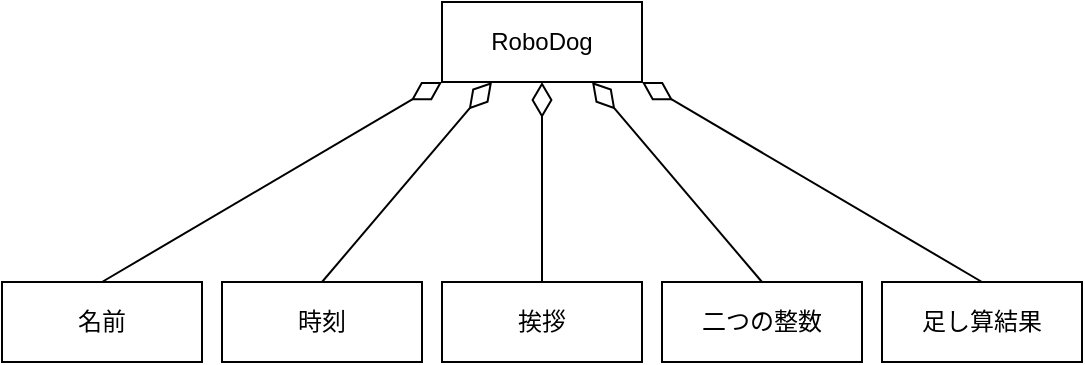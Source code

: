 <mxfile version="28.1.2">
  <diagram name="ページ1" id="rQqJZIX6tr6lNk25Nhh9">
    <mxGraphModel dx="1429" dy="938" grid="1" gridSize="10" guides="1" tooltips="1" connect="1" arrows="1" fold="1" page="1" pageScale="1" pageWidth="1600" pageHeight="1200" math="0" shadow="0">
      <root>
        <mxCell id="0" />
        <mxCell id="1" parent="0" />
        <mxCell id="zxD_qUJFkhxQNFZk0TIe-1" value="RoboDog" style="rounded=0;whiteSpace=wrap;html=1;" vertex="1" parent="1">
          <mxGeometry x="750" y="510" width="100" height="40" as="geometry" />
        </mxCell>
        <mxCell id="zxD_qUJFkhxQNFZk0TIe-7" value="名前" style="rounded=0;whiteSpace=wrap;html=1;" vertex="1" parent="1">
          <mxGeometry x="530" y="650" width="100" height="40" as="geometry" />
        </mxCell>
        <mxCell id="zxD_qUJFkhxQNFZk0TIe-8" value="" style="endArrow=diamondThin;html=1;rounded=0;entryX=0;entryY=1;entryDx=0;entryDy=0;exitX=0.5;exitY=0;exitDx=0;exitDy=0;endFill=0;endSize=15;" edge="1" parent="1" source="zxD_qUJFkhxQNFZk0TIe-7" target="zxD_qUJFkhxQNFZk0TIe-1">
          <mxGeometry width="50" height="50" relative="1" as="geometry">
            <mxPoint x="780" y="760" as="sourcePoint" />
            <mxPoint x="830" y="710" as="targetPoint" />
          </mxGeometry>
        </mxCell>
        <mxCell id="zxD_qUJFkhxQNFZk0TIe-9" value="挨拶" style="rounded=0;whiteSpace=wrap;html=1;" vertex="1" parent="1">
          <mxGeometry x="750" y="650" width="100" height="40" as="geometry" />
        </mxCell>
        <mxCell id="zxD_qUJFkhxQNFZk0TIe-10" value="" style="endArrow=diamondThin;html=1;rounded=0;entryX=0.5;entryY=1;entryDx=0;entryDy=0;exitX=0.5;exitY=0;exitDx=0;exitDy=0;endFill=0;endSize=15;" edge="1" parent="1" source="zxD_qUJFkhxQNFZk0TIe-9" target="zxD_qUJFkhxQNFZk0TIe-1">
          <mxGeometry width="50" height="50" relative="1" as="geometry">
            <mxPoint x="830" y="810" as="sourcePoint" />
            <mxPoint x="850" y="600" as="targetPoint" />
          </mxGeometry>
        </mxCell>
        <mxCell id="zxD_qUJFkhxQNFZk0TIe-11" value="時刻" style="rounded=0;whiteSpace=wrap;html=1;" vertex="1" parent="1">
          <mxGeometry x="640" y="650" width="100" height="40" as="geometry" />
        </mxCell>
        <mxCell id="zxD_qUJFkhxQNFZk0TIe-12" value="" style="endArrow=diamondThin;html=1;rounded=0;entryX=0.25;entryY=1;entryDx=0;entryDy=0;exitX=0.5;exitY=0;exitDx=0;exitDy=0;endFill=0;endSize=15;" edge="1" parent="1" source="zxD_qUJFkhxQNFZk0TIe-11" target="zxD_qUJFkhxQNFZk0TIe-1">
          <mxGeometry width="50" height="50" relative="1" as="geometry">
            <mxPoint x="720" y="760" as="sourcePoint" />
            <mxPoint x="740" y="550" as="targetPoint" />
          </mxGeometry>
        </mxCell>
        <mxCell id="zxD_qUJFkhxQNFZk0TIe-13" value="足し算結果" style="rounded=0;whiteSpace=wrap;html=1;" vertex="1" parent="1">
          <mxGeometry x="970" y="650" width="100" height="40" as="geometry" />
        </mxCell>
        <mxCell id="zxD_qUJFkhxQNFZk0TIe-14" value="" style="endArrow=diamondThin;html=1;rounded=0;entryX=1;entryY=1;entryDx=0;entryDy=0;exitX=0.5;exitY=0;exitDx=0;exitDy=0;endFill=0;endSize=15;" edge="1" parent="1" source="zxD_qUJFkhxQNFZk0TIe-13" target="zxD_qUJFkhxQNFZk0TIe-1">
          <mxGeometry width="50" height="50" relative="1" as="geometry">
            <mxPoint x="1030" y="990" as="sourcePoint" />
            <mxPoint x="1050" y="780" as="targetPoint" />
          </mxGeometry>
        </mxCell>
        <mxCell id="zxD_qUJFkhxQNFZk0TIe-15" value="二つの整数" style="rounded=0;whiteSpace=wrap;html=1;" vertex="1" parent="1">
          <mxGeometry x="860" y="650" width="100" height="40" as="geometry" />
        </mxCell>
        <mxCell id="zxD_qUJFkhxQNFZk0TIe-16" value="" style="endArrow=diamondThin;html=1;rounded=0;entryX=0.75;entryY=1;entryDx=0;entryDy=0;exitX=0.5;exitY=0;exitDx=0;exitDy=0;endFill=0;endSize=15;" edge="1" parent="1" source="zxD_qUJFkhxQNFZk0TIe-15" target="zxD_qUJFkhxQNFZk0TIe-1">
          <mxGeometry width="50" height="50" relative="1" as="geometry">
            <mxPoint x="890" y="760" as="sourcePoint" />
            <mxPoint x="910" y="550" as="targetPoint" />
          </mxGeometry>
        </mxCell>
      </root>
    </mxGraphModel>
  </diagram>
</mxfile>
